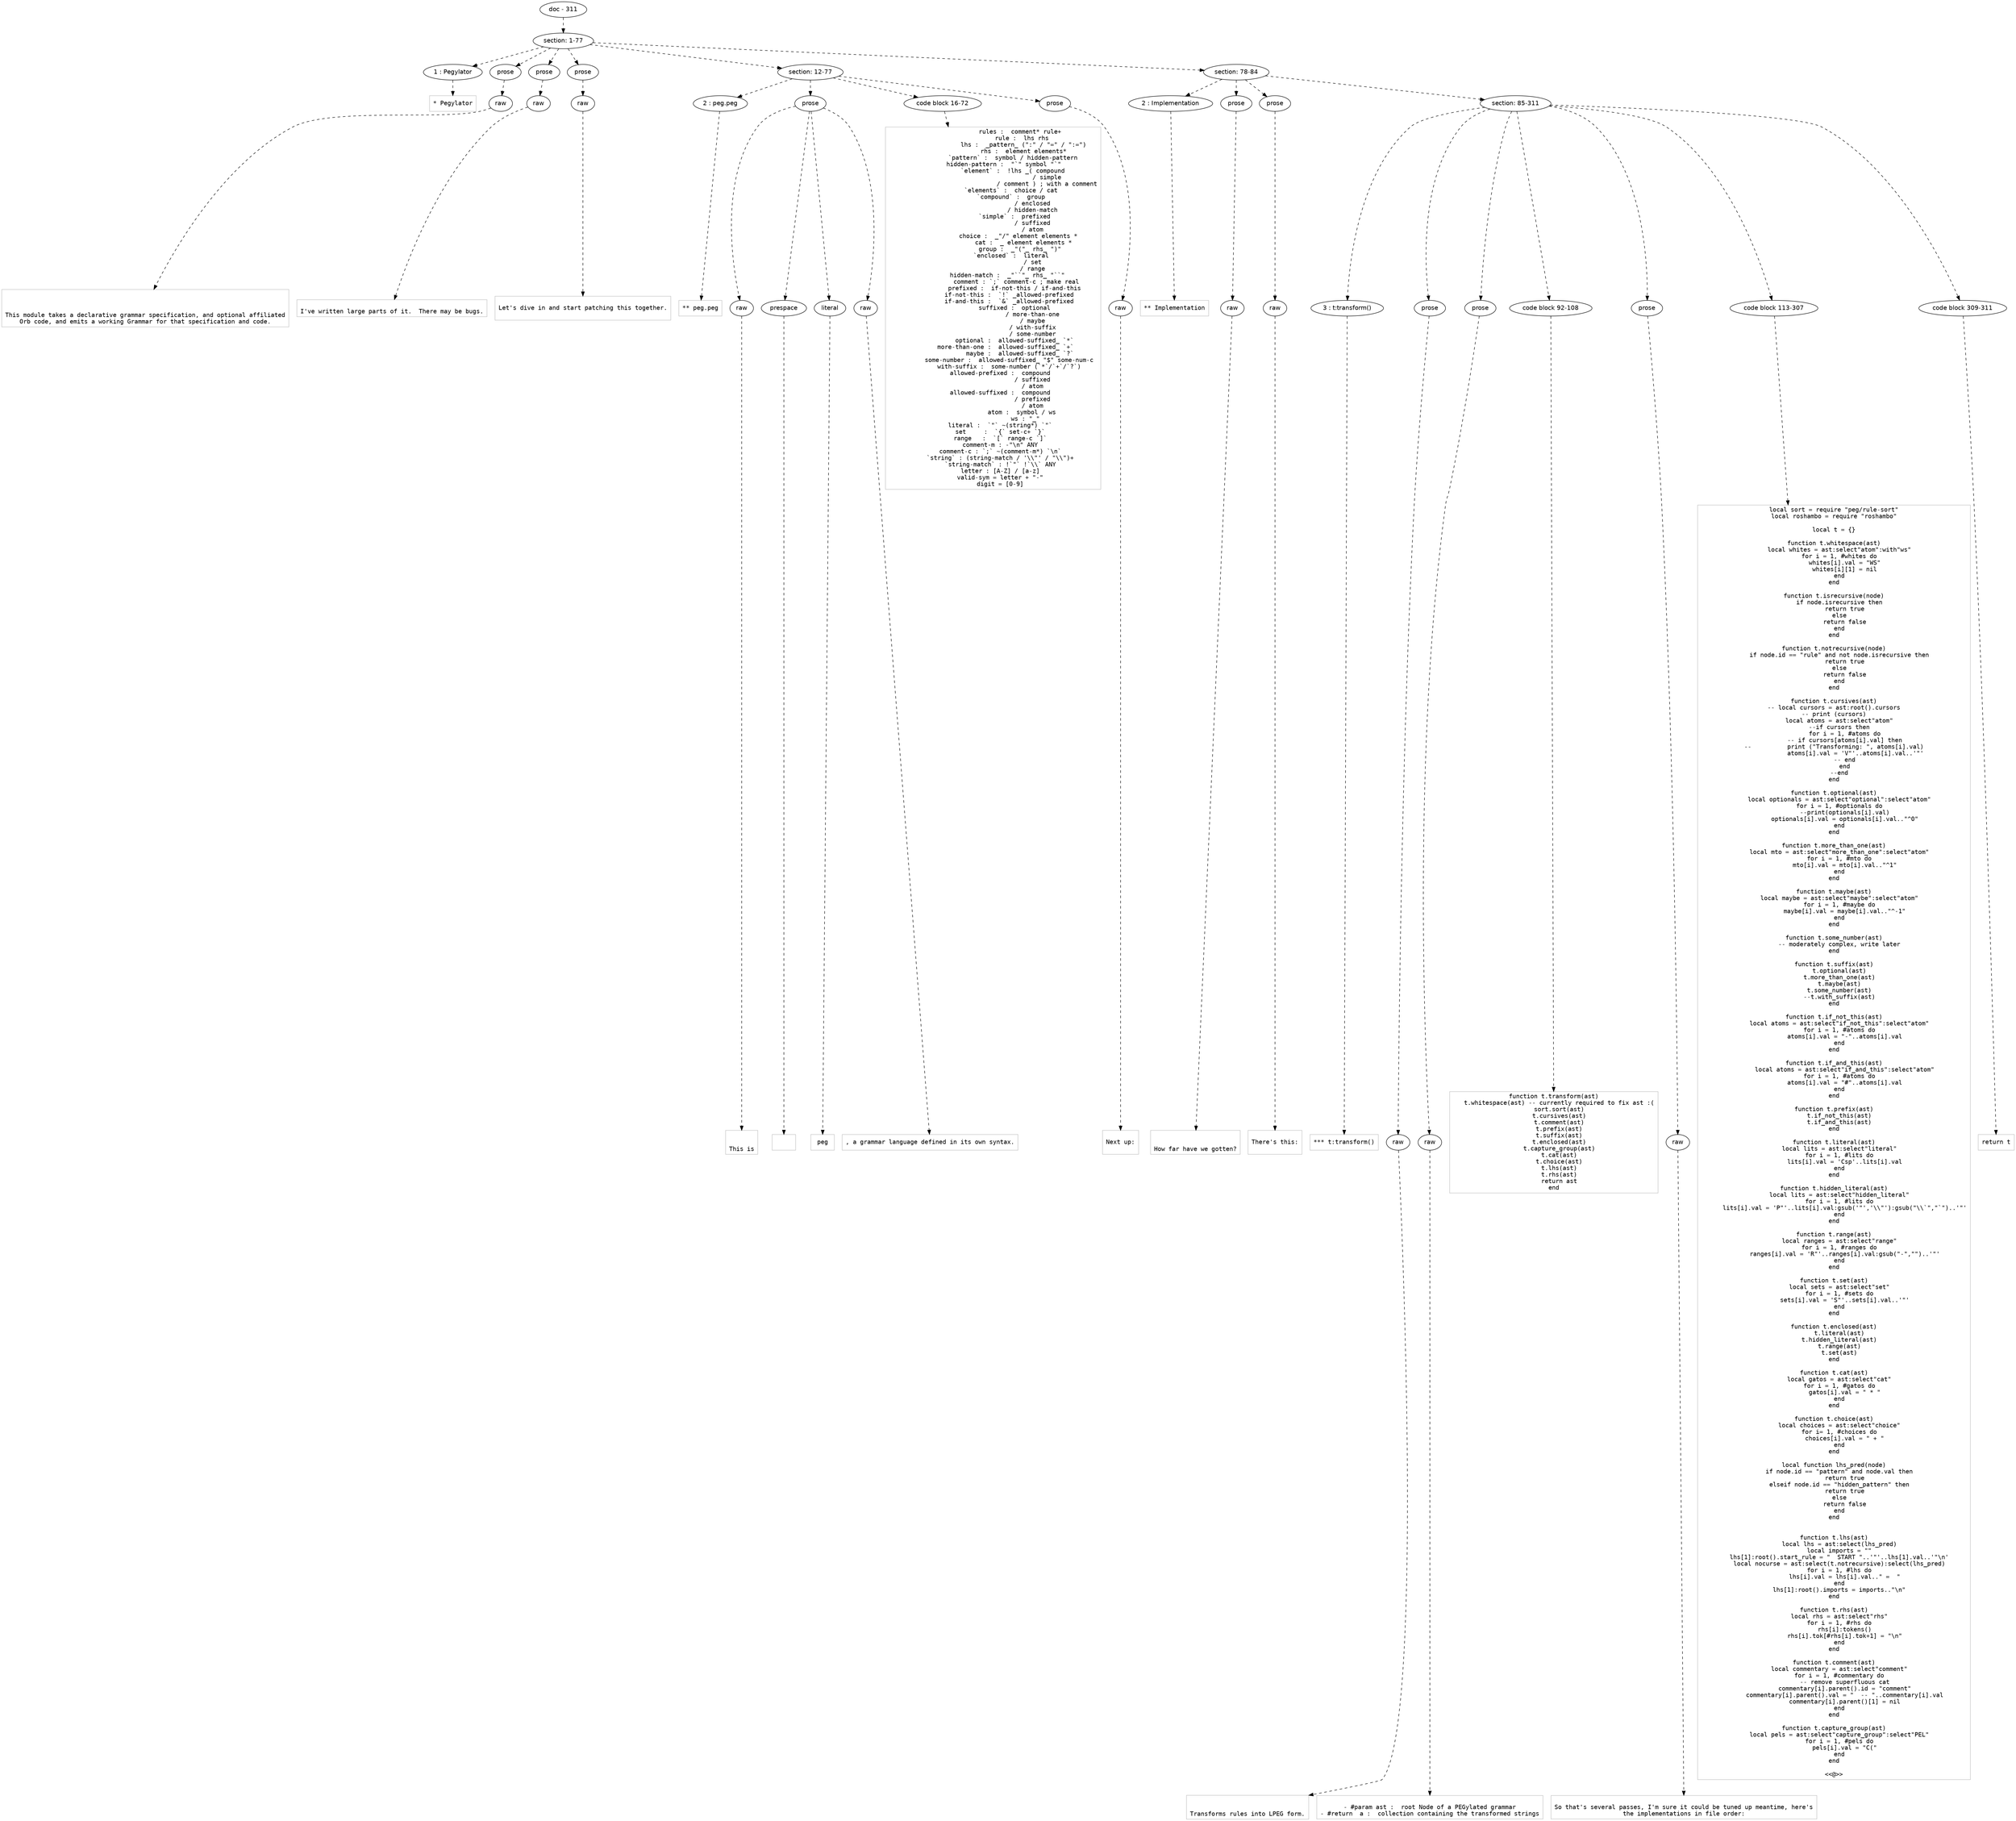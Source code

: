 digraph lpegNode {

node [fontname=Helvetica]
edge [style=dashed]

doc_0 [label="doc - 311"]


doc_0 -> { section_1}
{rank=same; section_1}

section_1 [label="section: 1-77"]


// END RANK doc_0

section_1 -> { header_2 prose_3 prose_4 prose_5 section_6 section_7}
{rank=same; header_2 prose_3 prose_4 prose_5 section_6 section_7}

header_2 [label="1 : Pegylator"]

prose_3 [label="prose"]

prose_4 [label="prose"]

prose_5 [label="prose"]

section_6 [label="section: 12-77"]

section_7 [label="section: 78-84"]


// END RANK section_1

header_2 -> leaf_8
leaf_8  [color=Gray,shape=rectangle,fontname=Inconsolata,label="* Pegylator"]
// END RANK header_2

prose_3 -> { raw_9}
{rank=same; raw_9}

raw_9 [label="raw"]


// END RANK prose_3

raw_9 -> leaf_10
leaf_10  [color=Gray,shape=rectangle,fontname=Inconsolata,label="


This module takes a declarative grammar specification, and optional affiliated
Orb code, and emits a working Grammar for that specification and code.
"]
// END RANK raw_9

prose_4 -> { raw_11}
{rank=same; raw_11}

raw_11 [label="raw"]


// END RANK prose_4

raw_11 -> leaf_12
leaf_12  [color=Gray,shape=rectangle,fontname=Inconsolata,label="
I've written large parts of it.  There may be bugs.
"]
// END RANK raw_11

prose_5 -> { raw_13}
{rank=same; raw_13}

raw_13 [label="raw"]


// END RANK prose_5

raw_13 -> leaf_14
leaf_14  [color=Gray,shape=rectangle,fontname=Inconsolata,label="
Let's dive in and start patching this together.

"]
// END RANK raw_13

section_6 -> { header_15 prose_16 codeblock_17 prose_18}
{rank=same; header_15 prose_16 codeblock_17 prose_18}

header_15 [label="2 : peg.peg"]

prose_16 [label="prose"]

codeblock_17 [label="code block 16-72"]

prose_18 [label="prose"]


// END RANK section_6

header_15 -> leaf_19
leaf_19  [color=Gray,shape=rectangle,fontname=Inconsolata,label="** peg.peg"]
// END RANK header_15

prose_16 -> { raw_20 prespace_21 literal_22 raw_23}
{rank=same; raw_20 prespace_21 literal_22 raw_23}

raw_20 [label="raw"]

prespace_21 [label="prespace"]

literal_22 [label="literal"]

raw_23 [label="raw"]


// END RANK prose_16

raw_20 -> leaf_24
leaf_24  [color=Gray,shape=rectangle,fontname=Inconsolata,label="

This is"]
// END RANK raw_20

prespace_21 -> leaf_25
leaf_25  [color=Gray,shape=rectangle,fontname=Inconsolata,label=" "]
// END RANK prespace_21

literal_22 -> leaf_26
leaf_26  [color=Gray,shape=rectangle,fontname=Inconsolata,label="peg"]
// END RANK literal_22

raw_23 -> leaf_27
leaf_27  [color=Gray,shape=rectangle,fontname=Inconsolata,label=", a grammar language defined in its own syntax.
"]
// END RANK raw_23

codeblock_17 -> leaf_28
leaf_28  [color=Gray,shape=rectangle,fontname=Inconsolata,label="               rules :  comment* rule+
                rule :  lhs rhs
                 lhs :  _pattern_ (\":\" / \"=\" / \":=\")
                 rhs :  element elements*
           `pattern` :  symbol / hidden-pattern
      hidden-pattern :  \"`\" symbol \"`\"
           `element` :  !lhs _( compound
                              / simple
                              / comment ) ; with a comment
          `elements` :  choice / cat
          `compound` :  group
                      / enclosed
                      / hidden-match
            `simple` :  prefixed
                      / suffixed
                      / atom
              choice :  _\"/\" element elements *
                 cat :  _ element elements *
               group :  _\"(\"_ rhs_ \")\"
          `enclosed` :  literal
                      / set
                      / range
        hidden-match :  _\"``\"_ rhs_ \"``\"
             comment : `;` comment-c ; make real
            prefixed :  if-not-this / if-and-this
         if-not-this :  `!` _allowed-prefixed
         if-and-this :  `&` _allowed-prefixed
            suffixed :  optional
                      / more-than-one
                      / maybe
                      / with-suffix
                      / some-number
            optional :  allowed-suffixed_ `*`
       more-than-one :  allowed-suffixed_ `+`
               maybe :  allowed-suffixed_ `?`
         some-number :  allowed-suffixed_ \"$\" some-num-c
         with-suffix :  some-number (`*`/`+`/`?`)
    allowed-prefixed :  compound
                      / suffixed
                      / atom
    allowed-suffixed :  compound
                      / prefixed
                      / atom
                atom :  symbol / ws
                  ws : \"_\"
    literal :  `\"` ~(string*) `\"`
    set     :  `{` set-c+ `}`
    range   :  `[` range-c `]`
    comment-m : -\"\\n\" ANY
    comment-c : `;` ~(comment-m*) `\\n`
    `string` : (string-match / '\\\\\"' / \"\\\\\")+
    `string-match` : !`\"` !`\\\\` ANY
    letter : [A-Z] / [a-z]
    valid-sym = letter + \"-\"
    digit = [0-9]"]
// END RANK codeblock_17

prose_18 -> { raw_29}
{rank=same; raw_29}

raw_29 [label="raw"]


// END RANK prose_18

raw_29 -> leaf_30
leaf_30  [color=Gray,shape=rectangle,fontname=Inconsolata,label="
Next up:

"]
// END RANK raw_29

section_7 -> { header_31 prose_32 prose_33 section_34}
{rank=same; header_31 prose_32 prose_33 section_34}

header_31 [label="2 : Implementation"]

prose_32 [label="prose"]

prose_33 [label="prose"]

section_34 [label="section: 85-311"]


// END RANK section_7

header_31 -> leaf_35
leaf_35  [color=Gray,shape=rectangle,fontname=Inconsolata,label="** Implementation"]
// END RANK header_31

prose_32 -> { raw_36}
{rank=same; raw_36}

raw_36 [label="raw"]


// END RANK prose_32

raw_36 -> leaf_37
leaf_37  [color=Gray,shape=rectangle,fontname=Inconsolata,label="

How far have we gotten?
"]
// END RANK raw_36

prose_33 -> { raw_38}
{rank=same; raw_38}

raw_38 [label="raw"]


// END RANK prose_33

raw_38 -> leaf_39
leaf_39  [color=Gray,shape=rectangle,fontname=Inconsolata,label="
There's this:

"]
// END RANK raw_38

section_34 -> { header_40 prose_41 prose_42 codeblock_43 prose_44 codeblock_45 codeblock_46}
{rank=same; header_40 prose_41 prose_42 codeblock_43 prose_44 codeblock_45 codeblock_46}

header_40 [label="3 : t:transform()"]

prose_41 [label="prose"]

prose_42 [label="prose"]

codeblock_43 [label="code block 92-108"]

prose_44 [label="prose"]

codeblock_45 [label="code block 113-307"]

codeblock_46 [label="code block 309-311"]


// END RANK section_34

header_40 -> leaf_47
leaf_47  [color=Gray,shape=rectangle,fontname=Inconsolata,label="*** t:transform()"]
// END RANK header_40

prose_41 -> { raw_48}
{rank=same; raw_48}

raw_48 [label="raw"]


// END RANK prose_41

raw_48 -> leaf_49
leaf_49  [color=Gray,shape=rectangle,fontname=Inconsolata,label="

Transforms rules into LPEG form.
"]
// END RANK raw_48

prose_42 -> { raw_50}
{rank=same; raw_50}

raw_50 [label="raw"]


// END RANK prose_42

raw_50 -> leaf_51
leaf_51  [color=Gray,shape=rectangle,fontname=Inconsolata,label="
- #param ast :  root Node of a PEGylated grammar
- #return  a :  collection containing the transformed strings
"]
// END RANK raw_50

codeblock_43 -> leaf_52
leaf_52  [color=Gray,shape=rectangle,fontname=Inconsolata,label="function t.transform(ast)
   t.whitespace(ast) -- currently required to fix ast :(
   sort.sort(ast)
   t.cursives(ast)
   t.comment(ast)
   t.prefix(ast)
   t.suffix(ast)
   t.enclosed(ast)
   t.capture_group(ast)
   t.cat(ast)
   t.choice(ast)
   t.lhs(ast)
   t.rhs(ast)
   return ast
end"]
// END RANK codeblock_43

prose_44 -> { raw_53}
{rank=same; raw_53}

raw_53 [label="raw"]


// END RANK prose_44

raw_53 -> leaf_54
leaf_54  [color=Gray,shape=rectangle,fontname=Inconsolata,label="
So that's several passes, I'm sure it could be tuned up meantime, here's
the implementations in file order:
"]
// END RANK raw_53

codeblock_45 -> leaf_55
leaf_55  [color=Gray,shape=rectangle,fontname=Inconsolata,label="local sort = require \"peg/rule-sort\"
local roshambo = require \"roshambo\"

local t = {}

function t.whitespace(ast)
   local whites = ast:select\"atom\":with\"ws\"
   for i = 1, #whites do
      whites[i].val = \"WS\"
      whites[i][1] = nil
   end
end

function t.isrecursive(node)
   if node.isrecursive then
      return true
   else
      return false
   end
end

function t.notrecursive(node)
   if node.id == \"rule\" and not node.isrecursive then
      return true
   else
      return false
   end
end

function t.cursives(ast)
-- local cursors = ast:root().cursors
-- print (cursors)
   local atoms = ast:select\"atom\"
   --if cursors then
      for i = 1, #atoms do
      -- if cursors[atoms[i].val] then
--          print (\"Transforming: \", atoms[i].val)
            atoms[i].val = 'V\"'..atoms[i].val..'\"'
      -- end
      end
   --end
end

function t.optional(ast)
   local optionals = ast:select\"optional\":select\"atom\"
   for i = 1, #optionals do
      --print(optionals[i].val)
      optionals[i].val = optionals[i].val..\"^0\"
   end
end

function t.more_than_one(ast)
   local mto = ast:select\"more_than_one\":select\"atom\"
   for i = 1, #mto do
      mto[i].val = mto[i].val..\"^1\"
   end
end

function t.maybe(ast)
   local maybe = ast:select\"maybe\":select\"atom\"
   for i = 1, #maybe do
      maybe[i].val = maybe[i].val..\"^-1\"
   end
end

function t.some_number(ast)
   -- moderately complex, write later
end

function t.suffix(ast)
   t.optional(ast)
   t.more_than_one(ast)
   t.maybe(ast)
   t.some_number(ast)
   --t.with_suffix(ast)
end

function t.if_not_this(ast)
   local atoms = ast:select\"if_not_this\":select\"atom\"
   for i = 1, #atoms do
      atoms[i].val = \"-\"..atoms[i].val
   end
end

function t.if_and_this(ast)
      local atoms = ast:select\"if_and_this\":select\"atom\"
   for i = 1, #atoms do
      atoms[i].val = \"#\"..atoms[i].val
   end
end

function t.prefix(ast)
   t.if_not_this(ast)
   t.if_and_this(ast)
end

function t.literal(ast)
   local lits = ast:select\"literal\"
   for i = 1, #lits do
      lits[i].val = 'Csp'..lits[i].val
   end
end

function t.hidden_literal(ast)
   local lits = ast:select\"hidden_literal\"
   for i = 1, #lits do
      lits[i].val = 'P\"'..lits[i].val:gsub('\"','\\\\\"'):gsub(\"\\\\`\",\"`\")..'\"'
   end
end

function t.range(ast)
   local ranges = ast:select\"range\"
   for i = 1, #ranges do
      ranges[i].val = 'R\"'..ranges[i].val:gsub(\"-\",\"\")..'\"'
   end
end

function t.set(ast)
   local sets = ast:select\"set\"
   for i = 1, #sets do
      sets[i].val = 'S\"'..sets[i].val..'\"'
   end
end

function t.enclosed(ast)
   t.literal(ast)
   t.hidden_literal(ast)
   t.range(ast)
   t.set(ast)
end

function t.cat(ast)
   local gatos = ast:select\"cat\"
   for i = 1, #gatos do
      gatos[i].val = \" * \"
   end
end

function t.choice(ast)
   local choices = ast:select\"choice\"
   for i= 1, #choices do
      choices[i].val = \" + \"
   end
end

local function lhs_pred(node)
   if node.id == \"pattern\" and node.val then
      return true
   elseif node.id == \"hidden_pattern\" then
      return true
   else
      return false
   end
end


function t.lhs(ast)
   local lhs = ast:select(lhs_pred)
   local imports = \"\"
   lhs[1]:root().start_rule = \"  START \"..'\"'..lhs[1].val..'\"\\n'
   local nocurse = ast:select(t.notrecursive):select(lhs_pred)
   for i = 1, #lhs do
      lhs[i].val = lhs[i].val..\" =  \"
   end
   lhs[1]:root().imports = imports..\"\\n\"
end

function t.rhs(ast)
   local rhs = ast:select\"rhs\"
   for i = 1, #rhs do
      rhs[i]:tokens()
      rhs[i].tok[#rhs[i].tok+1] = \"\\n\"
   end
end

function t.comment(ast)
   local commentary = ast:select\"comment\"
   for i = 1, #commentary do
      -- remove superfluous cat
      commentary[i].parent().id = \"comment\"
      commentary[i].parent().val = \"  -- \"..commentary[i].val
      commentary[i].parent()[1] = nil
   end
end

function t.capture_group(ast)
   local pels = ast:select\"capture_group\":select\"PEL\"
   for i = 1, #pels do
      pels[i].val = \"C(\"
   end
end

<<@>>"]
// END RANK codeblock_45

codeblock_46 -> leaf_56
leaf_56  [color=Gray,shape=rectangle,fontname=Inconsolata,label="return t"]
// END RANK codeblock_46


}
